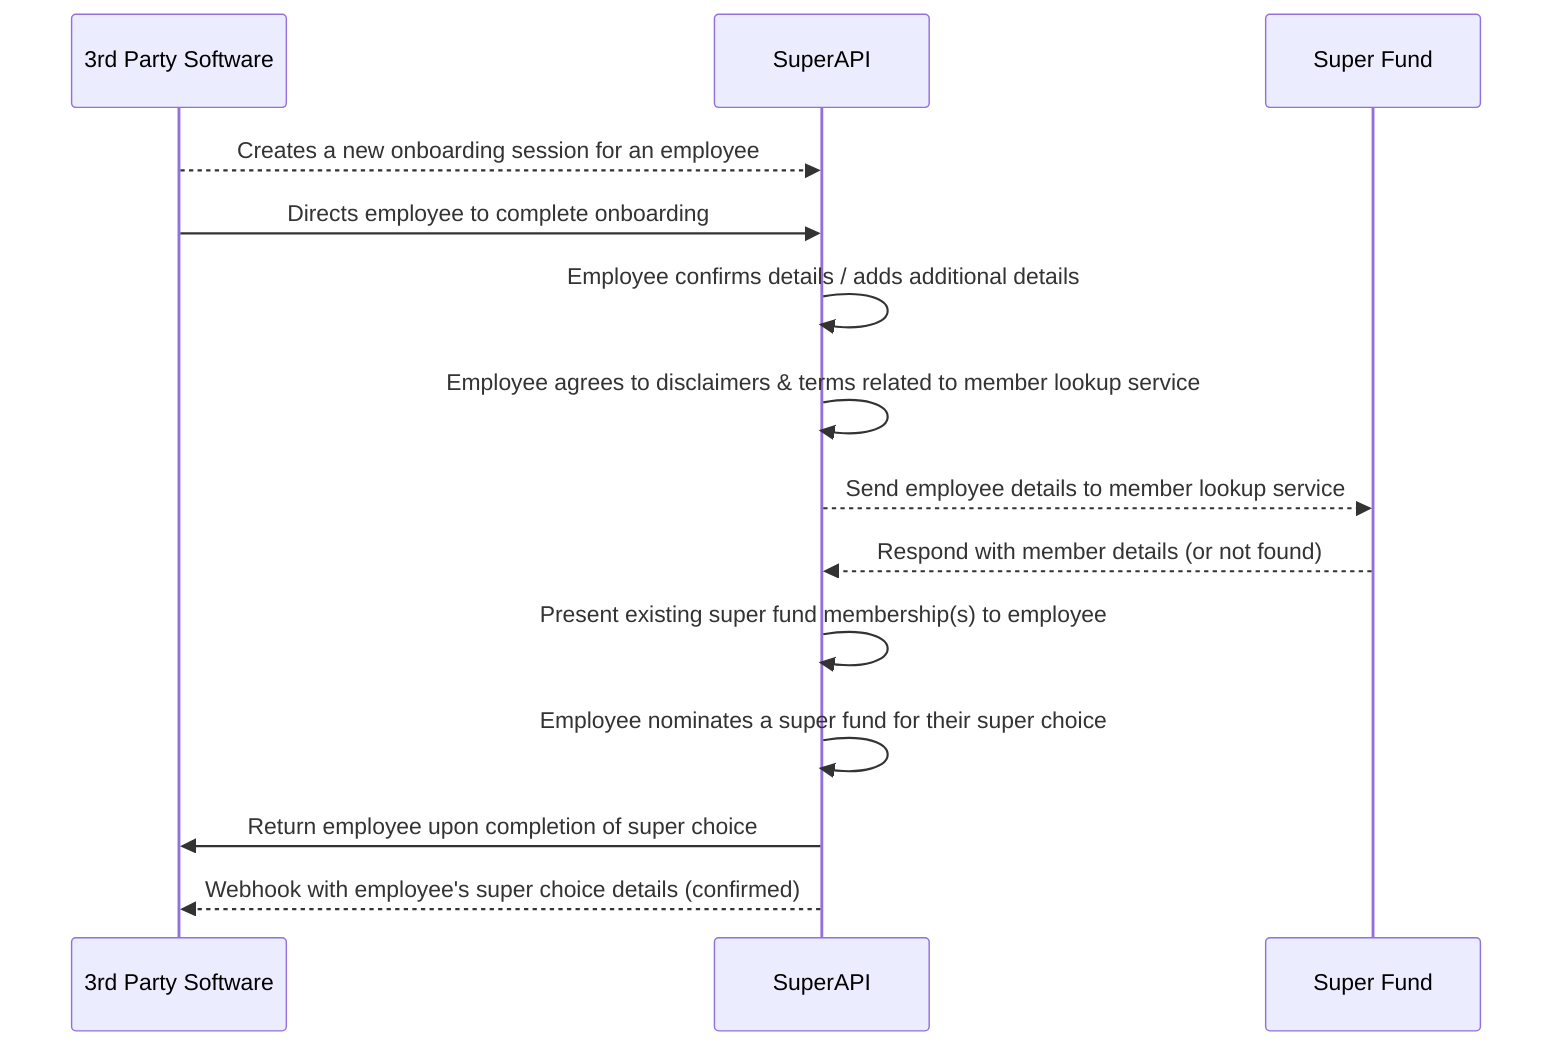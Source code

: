 sequenceDiagram
    participant P as 3rd Party Software
    participant S as SuperAPI
    participant F as Super Fund

    P-->>S: Creates a new onboarding session for an employee
    P->>S: Directs employee to complete onboarding
    S->>S: Employee confirms details / adds additional details
    S->>S: Employee agrees to disclaimers & terms related to member lookup service
    S-->>F: Send employee details to member lookup service
    F-->>S: Respond with member details (or not found)
    S->>S: Present existing super fund membership(s) to employee
    S->>S: Employee nominates a super fund for their super choice
    S->>P: Return employee upon completion of super choice
    S-->>P: Webhook with employee's super choice details (confirmed)